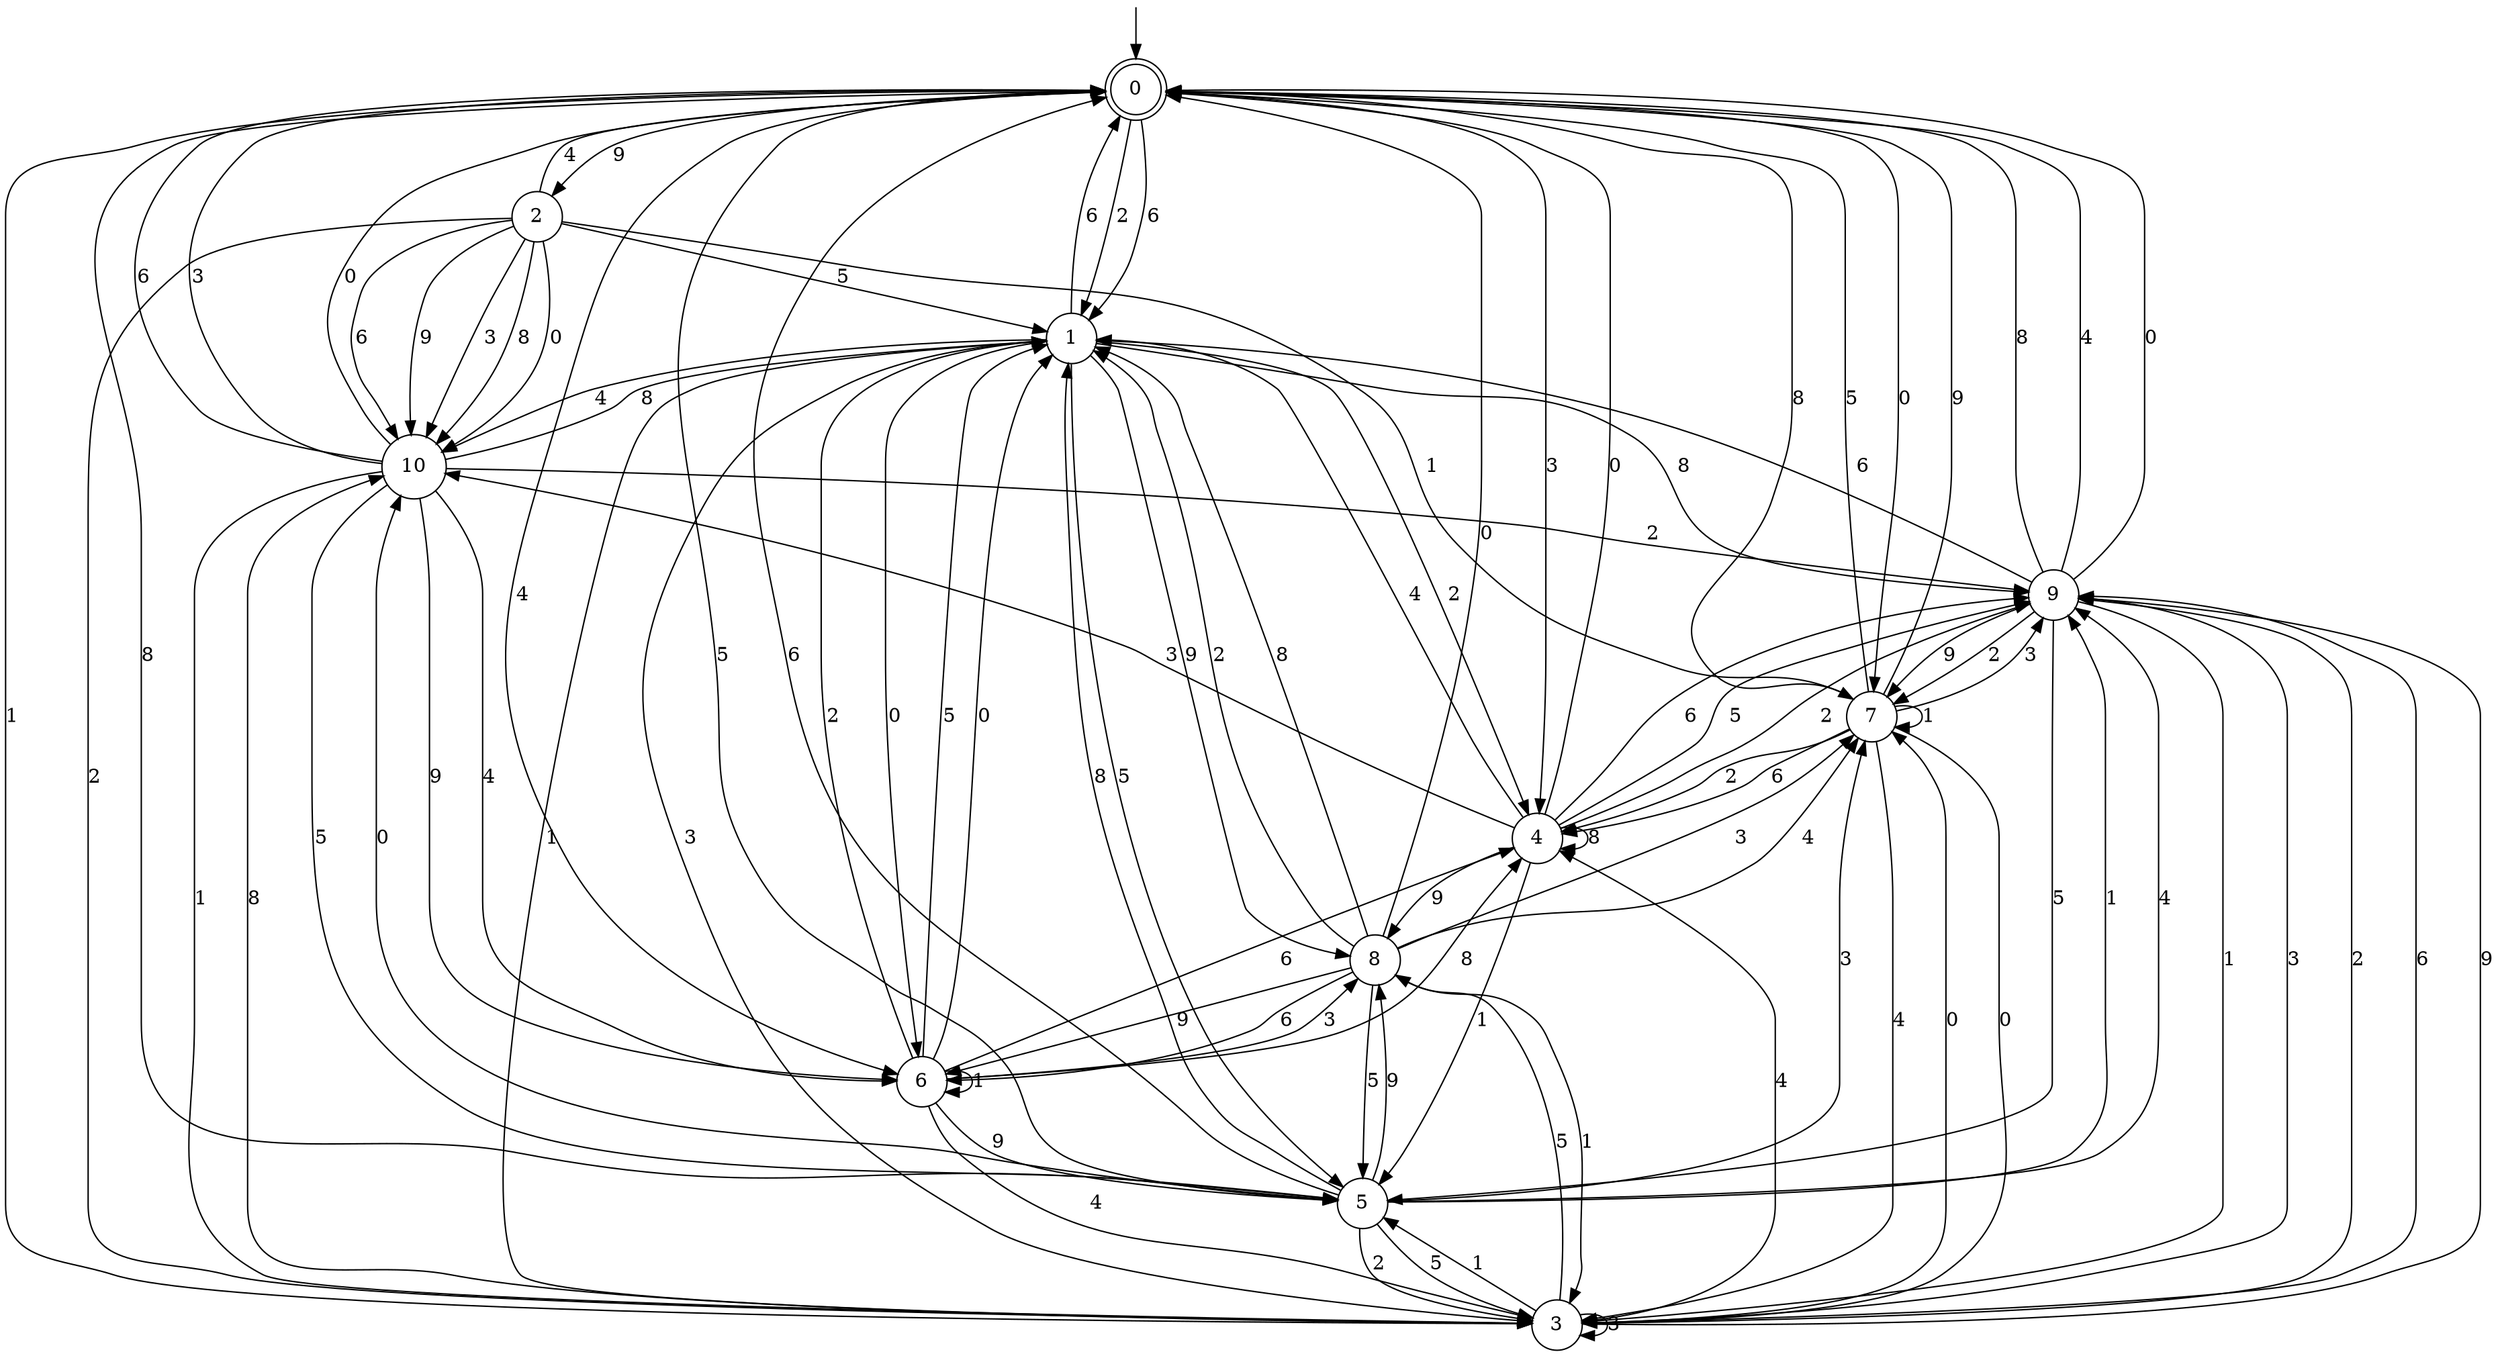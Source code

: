 digraph g {

	s0 [shape="doublecircle" label="0"];
	s1 [shape="circle" label="1"];
	s2 [shape="circle" label="2"];
	s3 [shape="circle" label="3"];
	s4 [shape="circle" label="4"];
	s5 [shape="circle" label="5"];
	s6 [shape="circle" label="6"];
	s7 [shape="circle" label="7"];
	s8 [shape="circle" label="8"];
	s9 [shape="circle" label="9"];
	s10 [shape="circle" label="10"];
	s0 -> s1 [label="2"];
	s0 -> s1 [label="6"];
	s0 -> s2 [label="9"];
	s0 -> s3 [label="1"];
	s0 -> s4 [label="3"];
	s0 -> s5 [label="8"];
	s0 -> s5 [label="5"];
	s0 -> s6 [label="4"];
	s0 -> s7 [label="0"];
	s1 -> s4 [label="2"];
	s1 -> s0 [label="6"];
	s1 -> s8 [label="9"];
	s1 -> s3 [label="1"];
	s1 -> s3 [label="3"];
	s1 -> s9 [label="8"];
	s1 -> s5 [label="5"];
	s1 -> s10 [label="4"];
	s1 -> s6 [label="0"];
	s2 -> s3 [label="2"];
	s2 -> s10 [label="6"];
	s2 -> s10 [label="9"];
	s2 -> s7 [label="1"];
	s2 -> s10 [label="3"];
	s2 -> s10 [label="8"];
	s2 -> s1 [label="5"];
	s2 -> s0 [label="4"];
	s2 -> s10 [label="0"];
	s3 -> s9 [label="2"];
	s3 -> s9 [label="6"];
	s3 -> s9 [label="9"];
	s3 -> s5 [label="1"];
	s3 -> s3 [label="3"];
	s3 -> s10 [label="8"];
	s3 -> s8 [label="5"];
	s3 -> s4 [label="4"];
	s3 -> s7 [label="0"];
	s4 -> s9 [label="2"];
	s4 -> s9 [label="6"];
	s4 -> s8 [label="9"];
	s4 -> s5 [label="1"];
	s4 -> s10 [label="3"];
	s4 -> s4 [label="8"];
	s4 -> s9 [label="5"];
	s4 -> s1 [label="4"];
	s4 -> s0 [label="0"];
	s5 -> s3 [label="2"];
	s5 -> s0 [label="6"];
	s5 -> s8 [label="9"];
	s5 -> s9 [label="1"];
	s5 -> s7 [label="3"];
	s5 -> s1 [label="8"];
	s5 -> s3 [label="5"];
	s5 -> s9 [label="4"];
	s5 -> s10 [label="0"];
	s6 -> s1 [label="2"];
	s6 -> s4 [label="6"];
	s6 -> s5 [label="9"];
	s6 -> s6 [label="1"];
	s6 -> s8 [label="3"];
	s6 -> s4 [label="8"];
	s6 -> s1 [label="5"];
	s6 -> s3 [label="4"];
	s6 -> s1 [label="0"];
	s7 -> s4 [label="2"];
	s7 -> s4 [label="6"];
	s7 -> s0 [label="9"];
	s7 -> s7 [label="1"];
	s7 -> s9 [label="3"];
	s7 -> s0 [label="8"];
	s7 -> s0 [label="5"];
	s7 -> s3 [label="4"];
	s7 -> s3 [label="0"];
	s8 -> s1 [label="2"];
	s8 -> s6 [label="6"];
	s8 -> s6 [label="9"];
	s8 -> s3 [label="1"];
	s8 -> s7 [label="3"];
	s8 -> s1 [label="8"];
	s8 -> s5 [label="5"];
	s8 -> s7 [label="4"];
	s8 -> s0 [label="0"];
	s9 -> s7 [label="2"];
	s9 -> s1 [label="6"];
	s9 -> s7 [label="9"];
	s9 -> s3 [label="1"];
	s9 -> s3 [label="3"];
	s9 -> s0 [label="8"];
	s9 -> s5 [label="5"];
	s9 -> s0 [label="4"];
	s9 -> s0 [label="0"];
	s10 -> s9 [label="2"];
	s10 -> s0 [label="6"];
	s10 -> s6 [label="9"];
	s10 -> s3 [label="1"];
	s10 -> s0 [label="3"];
	s10 -> s1 [label="8"];
	s10 -> s5 [label="5"];
	s10 -> s6 [label="4"];
	s10 -> s0 [label="0"];

__start0 [label="" shape="none" width="0" height="0"];
__start0 -> s0;

}
